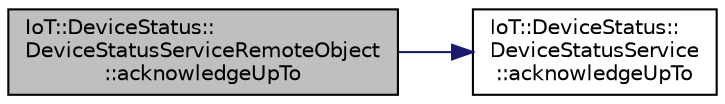 digraph "IoT::DeviceStatus::DeviceStatusServiceRemoteObject::acknowledgeUpTo"
{
 // LATEX_PDF_SIZE
  edge [fontname="Helvetica",fontsize="10",labelfontname="Helvetica",labelfontsize="10"];
  node [fontname="Helvetica",fontsize="10",shape=record];
  rankdir="LR";
  Node1 [label="IoT::DeviceStatus::\lDeviceStatusServiceRemoteObject\l::acknowledgeUpTo",height=0.2,width=0.4,color="black", fillcolor="grey75", style="filled", fontcolor="black",tooltip=" "];
  Node1 -> Node2 [color="midnightblue",fontsize="10",style="solid"];
  Node2 [label="IoT::DeviceStatus::\lDeviceStatusService\l::acknowledgeUpTo",height=0.2,width=0.4,color="black", fillcolor="white", style="filled",URL="$classIoT_1_1DeviceStatus_1_1DeviceStatusService.html#a03e07eb2595a176e81ce4972f5550f9d",tooltip=" "];
}
